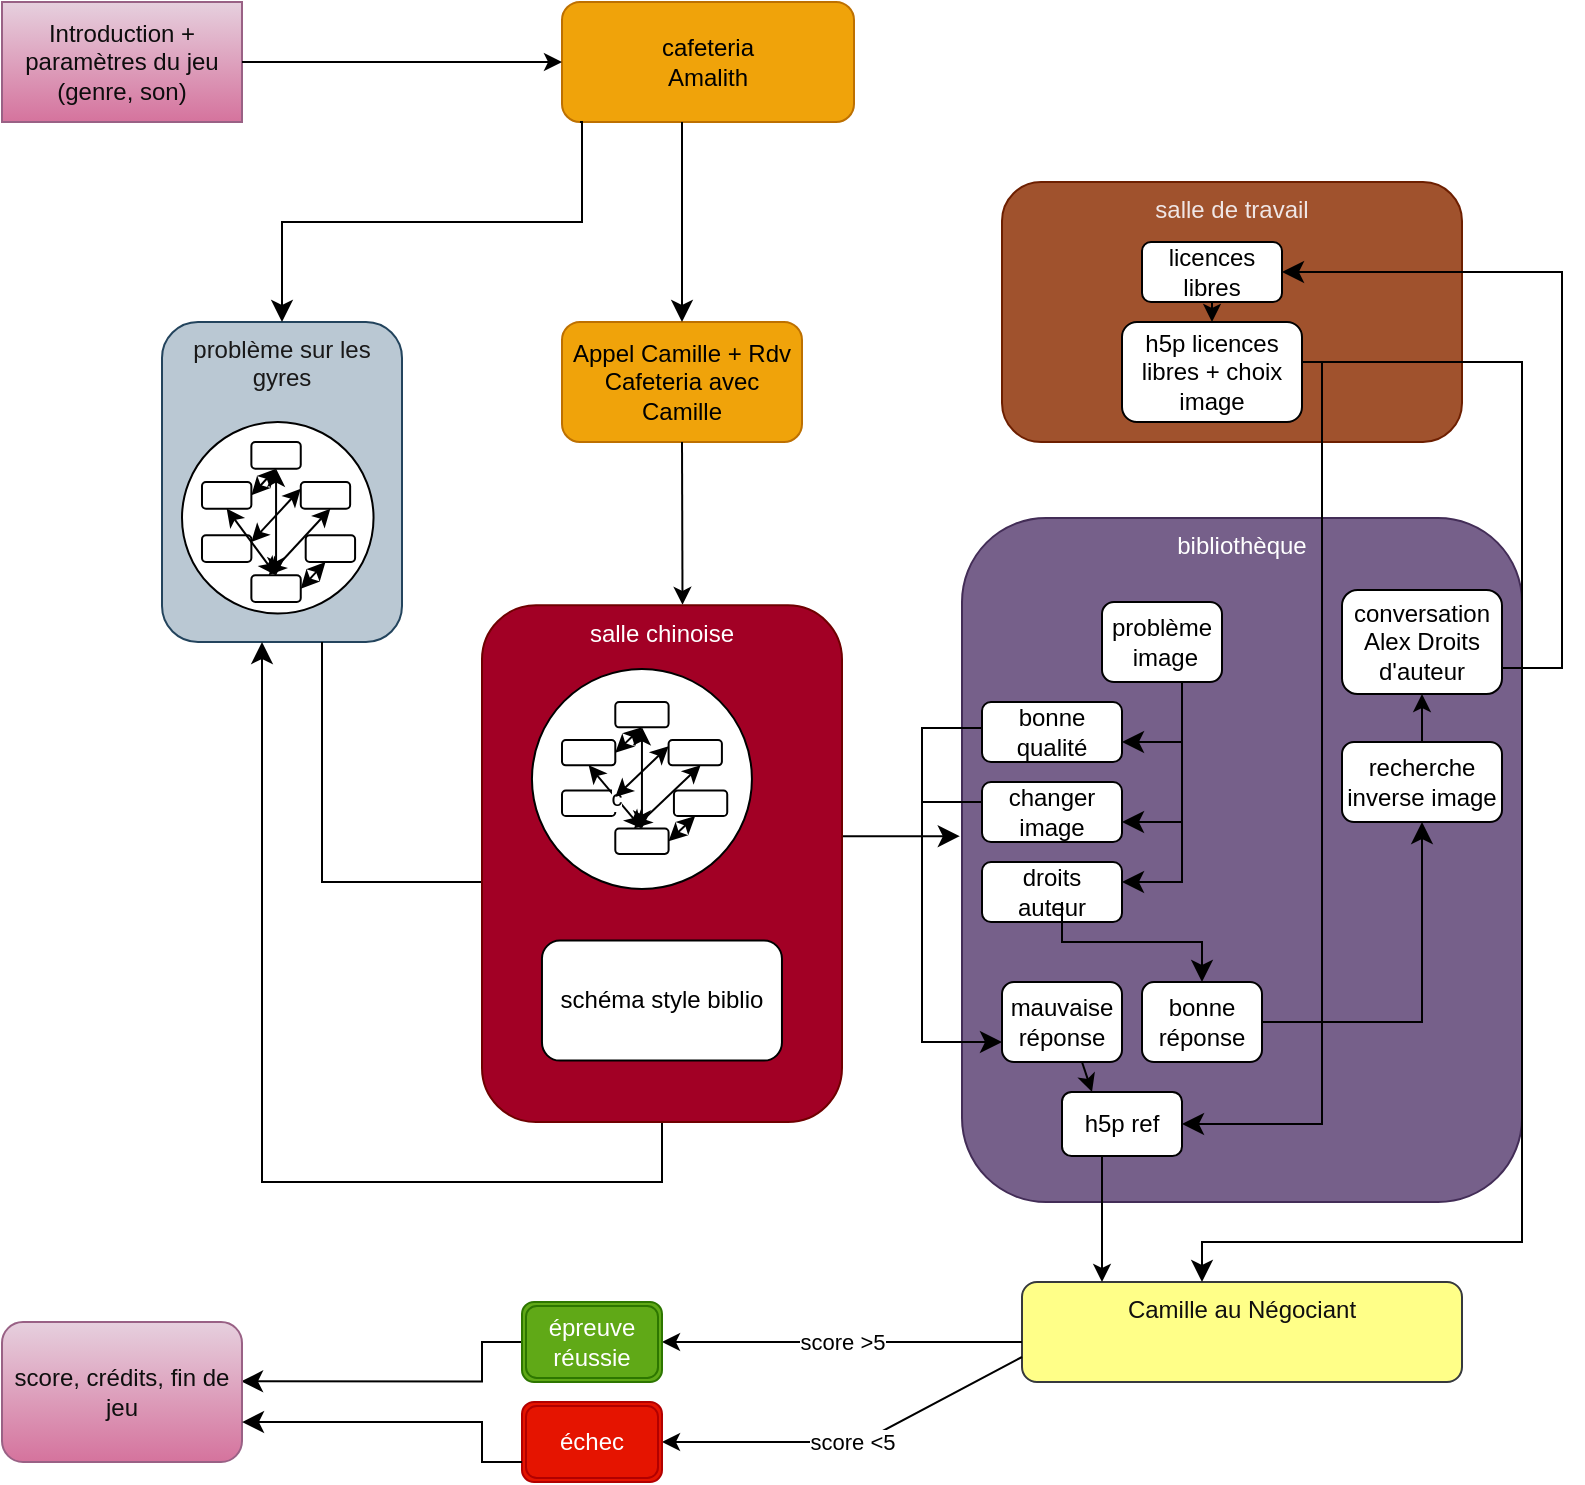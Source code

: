 <mxfile version="24.6.4" type="device">
  <diagram name="Page-1" id="BKQPUGV15Aehun0BCdUc">
    <mxGraphModel dx="1593" dy="929" grid="1" gridSize="10" guides="1" tooltips="1" connect="1" arrows="1" fold="1" page="1" pageScale="1" pageWidth="827" pageHeight="1169" math="0" shadow="0">
      <root>
        <mxCell id="0" />
        <mxCell id="1" parent="0" />
        <mxCell id="OHxrqMz_gVqF6dR1c65T-119" value="bibliothèque&lt;div&gt;&lt;br&gt;&lt;/div&gt;" style="rounded=1;whiteSpace=wrap;html=1;verticalAlign=top;fillColor=#76608a;strokeColor=#432D57;fontColor=#ffffff;" parent="1" vertex="1">
          <mxGeometry x="520" y="298" width="280" height="342" as="geometry" />
        </mxCell>
        <mxCell id="OHxrqMz_gVqF6dR1c65T-3" value="Introduction + paramètres du jeu (genre, son)" style="rounded=0;whiteSpace=wrap;html=1;fillColor=#e6d0de;strokeColor=#996185;gradientColor=#d5739d;fontColor=#0d0d0d;" parent="1" vertex="1">
          <mxGeometry x="40" y="40" width="120" height="60" as="geometry" />
        </mxCell>
        <mxCell id="OHxrqMz_gVqF6dR1c65T-4" value="cafeteria&lt;div&gt;Amalith&lt;/div&gt;" style="rounded=1;whiteSpace=wrap;html=1;fillColor=#f0a30a;fontColor=#000000;strokeColor=#BD7000;" parent="1" vertex="1">
          <mxGeometry x="320" y="40" width="146" height="60" as="geometry" />
        </mxCell>
        <mxCell id="OHxrqMz_gVqF6dR1c65T-5" value="&lt;font color=&quot;#1a1919&quot;&gt;problème sur les gyres&lt;/font&gt;" style="rounded=1;whiteSpace=wrap;html=1;verticalAlign=top;fillColor=#bac8d3;strokeColor=#23445d;" parent="1" vertex="1">
          <mxGeometry x="120" y="200" width="120" height="160" as="geometry" />
        </mxCell>
        <mxCell id="OHxrqMz_gVqF6dR1c65T-6" value="Appel Camille + Rdv Cafeteria avec Camille" style="rounded=1;whiteSpace=wrap;html=1;fillColor=#f0a30a;fontColor=#000000;strokeColor=#BD7000;" parent="1" vertex="1">
          <mxGeometry x="320" y="200" width="120" height="60" as="geometry" />
        </mxCell>
        <mxCell id="OHxrqMz_gVqF6dR1c65T-41" value="" style="group;verticalAlign=top;" parent="1" vertex="1" connectable="0">
          <mxGeometry x="130" y="250" width="100" height="110" as="geometry" />
        </mxCell>
        <mxCell id="OHxrqMz_gVqF6dR1c65T-42" value="" style="ellipse;whiteSpace=wrap;html=1;aspect=fixed;" parent="OHxrqMz_gVqF6dR1c65T-41" vertex="1">
          <mxGeometry width="95.773" height="95.773" as="geometry" />
        </mxCell>
        <mxCell id="OHxrqMz_gVqF6dR1c65T-43" value="" style="group" parent="OHxrqMz_gVqF6dR1c65T-41" vertex="1" connectable="0">
          <mxGeometry x="9.996" y="9.997" width="87.654" height="93.333" as="geometry" />
        </mxCell>
        <mxCell id="OHxrqMz_gVqF6dR1c65T-44" value="" style="rounded=1;whiteSpace=wrap;html=1;" parent="OHxrqMz_gVqF6dR1c65T-43" vertex="1">
          <mxGeometry x="24.691" width="24.691" height="13.333" as="geometry" />
        </mxCell>
        <mxCell id="OHxrqMz_gVqF6dR1c65T-45" value="" style="rounded=1;whiteSpace=wrap;html=1;" parent="OHxrqMz_gVqF6dR1c65T-43" vertex="1">
          <mxGeometry y="20.0" width="24.691" height="13.333" as="geometry" />
        </mxCell>
        <mxCell id="OHxrqMz_gVqF6dR1c65T-46" value="" style="rounded=1;whiteSpace=wrap;html=1;" parent="OHxrqMz_gVqF6dR1c65T-43" vertex="1">
          <mxGeometry x="49.383" y="20.0" width="24.691" height="13.333" as="geometry" />
        </mxCell>
        <mxCell id="OHxrqMz_gVqF6dR1c65T-47" value="" style="rounded=1;whiteSpace=wrap;html=1;" parent="OHxrqMz_gVqF6dR1c65T-43" vertex="1">
          <mxGeometry y="46.667" width="24.691" height="13.333" as="geometry" />
        </mxCell>
        <mxCell id="OHxrqMz_gVqF6dR1c65T-48" value="" style="rounded=1;whiteSpace=wrap;html=1;" parent="OHxrqMz_gVqF6dR1c65T-43" vertex="1">
          <mxGeometry x="51.852" y="46.667" width="24.691" height="13.333" as="geometry" />
        </mxCell>
        <mxCell id="OHxrqMz_gVqF6dR1c65T-49" value="" style="rounded=1;whiteSpace=wrap;html=1;" parent="OHxrqMz_gVqF6dR1c65T-43" vertex="1">
          <mxGeometry x="24.691" y="66.667" width="24.691" height="13.333" as="geometry" />
        </mxCell>
        <mxCell id="OHxrqMz_gVqF6dR1c65T-50" value="" style="endArrow=classic;startArrow=classic;html=1;rounded=0;" parent="OHxrqMz_gVqF6dR1c65T-43" edge="1">
          <mxGeometry width="50" height="50" relative="1" as="geometry">
            <mxPoint x="33.333" y="66.667" as="sourcePoint" />
            <mxPoint x="64.198" y="33.333" as="targetPoint" />
          </mxGeometry>
        </mxCell>
        <mxCell id="OHxrqMz_gVqF6dR1c65T-51" value="" style="endArrow=classic;startArrow=classic;html=1;rounded=0;exitX=0.5;exitY=0;exitDx=0;exitDy=0;" parent="OHxrqMz_gVqF6dR1c65T-43" source="OHxrqMz_gVqF6dR1c65T-49" edge="1">
          <mxGeometry width="50" height="50" relative="1" as="geometry">
            <mxPoint x="-18.519" y="66.667" as="sourcePoint" />
            <mxPoint x="12.346" y="33.333" as="targetPoint" />
          </mxGeometry>
        </mxCell>
        <mxCell id="OHxrqMz_gVqF6dR1c65T-52" value="" style="endArrow=classic;startArrow=classic;html=1;rounded=0;exitX=0.5;exitY=0;exitDx=0;exitDy=0;" parent="OHxrqMz_gVqF6dR1c65T-43" source="OHxrqMz_gVqF6dR1c65T-49" edge="1">
          <mxGeometry width="50" height="50" relative="1" as="geometry">
            <mxPoint x="6.173" y="46.667" as="sourcePoint" />
            <mxPoint x="37.037" y="13.333" as="targetPoint" />
          </mxGeometry>
        </mxCell>
        <mxCell id="OHxrqMz_gVqF6dR1c65T-53" value="" style="endArrow=classic;startArrow=classic;html=1;rounded=0;entryX=0.5;entryY=1;entryDx=0;entryDy=0;exitX=1;exitY=0.5;exitDx=0;exitDy=0;" parent="OHxrqMz_gVqF6dR1c65T-43" source="OHxrqMz_gVqF6dR1c65T-45" target="OHxrqMz_gVqF6dR1c65T-44" edge="1">
          <mxGeometry width="50" height="50" relative="1" as="geometry">
            <mxPoint x="-55.556" y="3.333" as="sourcePoint" />
            <mxPoint x="-24.691" y="-30.0" as="targetPoint" />
          </mxGeometry>
        </mxCell>
        <mxCell id="OHxrqMz_gVqF6dR1c65T-54" value="" style="endArrow=classic;startArrow=classic;html=1;rounded=0;" parent="OHxrqMz_gVqF6dR1c65T-43" edge="1">
          <mxGeometry width="50" height="50" relative="1" as="geometry">
            <mxPoint x="24.691" y="50.0" as="sourcePoint" />
            <mxPoint x="49.383" y="23.333" as="targetPoint" />
          </mxGeometry>
        </mxCell>
        <mxCell id="OHxrqMz_gVqF6dR1c65T-55" value="" style="endArrow=classic;startArrow=classic;html=1;rounded=0;" parent="OHxrqMz_gVqF6dR1c65T-43" edge="1">
          <mxGeometry width="50" height="50" relative="1" as="geometry">
            <mxPoint x="49.383" y="73.333" as="sourcePoint" />
            <mxPoint x="61.728" y="60.0" as="targetPoint" />
          </mxGeometry>
        </mxCell>
        <mxCell id="OHxrqMz_gVqF6dR1c65T-60" value="" style="edgeStyle=elbowEdgeStyle;elbow=vertical;endArrow=classic;html=1;curved=0;rounded=0;endSize=8;startSize=8;entryX=0.45;entryY=1.031;entryDx=0;entryDy=0;entryPerimeter=0;exitX=0.5;exitY=1;exitDx=0;exitDy=0;" parent="1" edge="1" source="OHxrqMz_gVqF6dR1c65T-7">
          <mxGeometry width="50" height="50" relative="1" as="geometry">
            <mxPoint x="371" y="640" as="sourcePoint" />
            <mxPoint x="170" y="360.0" as="targetPoint" />
            <Array as="points">
              <mxPoint x="270" y="630" />
            </Array>
          </mxGeometry>
        </mxCell>
        <mxCell id="OHxrqMz_gVqF6dR1c65T-62" value="" style="edgeStyle=segmentEdgeStyle;endArrow=classic;html=1;curved=0;rounded=0;endSize=8;startSize=8;entryX=0.5;entryY=0;entryDx=0;entryDy=0;" parent="1" target="OHxrqMz_gVqF6dR1c65T-5" edge="1">
          <mxGeometry width="50" height="50" relative="1" as="geometry">
            <mxPoint x="329" y="100" as="sourcePoint" />
            <mxPoint x="379" y="50" as="targetPoint" />
            <Array as="points">
              <mxPoint x="330" y="100" />
              <mxPoint x="330" y="150" />
              <mxPoint x="180" y="150" />
            </Array>
          </mxGeometry>
        </mxCell>
        <mxCell id="OHxrqMz_gVqF6dR1c65T-63" value="" style="edgeStyle=segmentEdgeStyle;endArrow=classic;html=1;curved=0;rounded=0;endSize=8;startSize=8;entryX=0.5;entryY=0;entryDx=0;entryDy=0;" parent="1" target="OHxrqMz_gVqF6dR1c65T-6" edge="1">
          <mxGeometry width="50" height="50" relative="1" as="geometry">
            <mxPoint x="380" y="100" as="sourcePoint" />
            <mxPoint x="380" y="50" as="targetPoint" />
            <Array as="points">
              <mxPoint x="380" y="100" />
            </Array>
          </mxGeometry>
        </mxCell>
        <mxCell id="OHxrqMz_gVqF6dR1c65T-65" value="" style="edgeStyle=segmentEdgeStyle;endArrow=classic;html=1;curved=0;rounded=0;endSize=8;startSize=8;exitX=0.992;exitY=0.447;exitDx=0;exitDy=0;exitPerimeter=0;entryX=-0.004;entryY=0.463;entryDx=0;entryDy=0;entryPerimeter=0;" parent="1" source="OHxrqMz_gVqF6dR1c65T-7" edge="1" target="OHxrqMz_gVqF6dR1c65T-119">
          <mxGeometry width="50" height="50" relative="1" as="geometry">
            <mxPoint x="490" y="450" as="sourcePoint" />
            <mxPoint x="520" y="450" as="targetPoint" />
          </mxGeometry>
        </mxCell>
        <mxCell id="OHxrqMz_gVqF6dR1c65T-86" value="problème&lt;div&gt;&lt;span style=&quot;background-color: initial;&quot;&gt;&amp;nbsp;image&lt;/span&gt;&lt;/div&gt;" style="rounded=1;whiteSpace=wrap;html=1;" parent="1" vertex="1">
          <mxGeometry x="590" y="340" width="60" height="40" as="geometry" />
        </mxCell>
        <mxCell id="OHxrqMz_gVqF6dR1c65T-87" value="bonne qualité" style="rounded=1;whiteSpace=wrap;html=1;" parent="1" vertex="1">
          <mxGeometry x="530" y="390" width="70" height="30" as="geometry" />
        </mxCell>
        <mxCell id="OHxrqMz_gVqF6dR1c65T-88" value="changer image" style="rounded=1;whiteSpace=wrap;html=1;" parent="1" vertex="1">
          <mxGeometry x="530" y="430" width="70" height="30" as="geometry" />
        </mxCell>
        <mxCell id="OHxrqMz_gVqF6dR1c65T-89" value="droits&lt;div&gt;auteur&lt;/div&gt;" style="rounded=1;whiteSpace=wrap;html=1;" parent="1" vertex="1">
          <mxGeometry x="530" y="470" width="70" height="30" as="geometry" />
        </mxCell>
        <mxCell id="OHxrqMz_gVqF6dR1c65T-91" value="" style="edgeStyle=segmentEdgeStyle;endArrow=classic;html=1;curved=0;rounded=0;endSize=8;startSize=8;" parent="1" edge="1">
          <mxGeometry width="50" height="50" relative="1" as="geometry">
            <mxPoint x="630" y="380" as="sourcePoint" />
            <mxPoint x="600" y="410" as="targetPoint" />
            <Array as="points">
              <mxPoint x="630" y="410" />
              <mxPoint x="600" y="410" />
            </Array>
          </mxGeometry>
        </mxCell>
        <mxCell id="OHxrqMz_gVqF6dR1c65T-93" value="" style="edgeStyle=segmentEdgeStyle;endArrow=classic;html=1;curved=0;rounded=0;endSize=8;startSize=8;" parent="1" edge="1">
          <mxGeometry width="50" height="50" relative="1" as="geometry">
            <mxPoint x="200" y="360" as="sourcePoint" />
            <mxPoint x="300" y="480" as="targetPoint" />
            <Array as="points">
              <mxPoint x="200" y="480" />
              <mxPoint x="302" y="480" />
            </Array>
          </mxGeometry>
        </mxCell>
        <mxCell id="OHxrqMz_gVqF6dR1c65T-94" value="" style="edgeStyle=segmentEdgeStyle;endArrow=classic;html=1;curved=0;rounded=0;endSize=8;startSize=8;" parent="1" edge="1">
          <mxGeometry width="50" height="50" relative="1" as="geometry">
            <mxPoint x="630" y="390" as="sourcePoint" />
            <mxPoint x="600" y="450" as="targetPoint" />
            <Array as="points">
              <mxPoint x="630" y="450" />
              <mxPoint x="600" y="450" />
            </Array>
          </mxGeometry>
        </mxCell>
        <mxCell id="OHxrqMz_gVqF6dR1c65T-95" value="" style="edgeStyle=segmentEdgeStyle;endArrow=classic;html=1;curved=0;rounded=0;endSize=8;startSize=8;" parent="1" edge="1">
          <mxGeometry width="50" height="50" relative="1" as="geometry">
            <mxPoint x="630" y="420" as="sourcePoint" />
            <mxPoint x="600" y="480" as="targetPoint" />
            <Array as="points">
              <mxPoint x="630" y="480" />
              <mxPoint x="600" y="480" />
            </Array>
          </mxGeometry>
        </mxCell>
        <mxCell id="OHxrqMz_gVqF6dR1c65T-96" value="" style="edgeStyle=segmentEdgeStyle;endArrow=classic;html=1;curved=0;rounded=0;endSize=8;startSize=8;movable=1;resizable=1;rotatable=1;deletable=1;editable=1;locked=0;connectable=1;" parent="1" target="OHxrqMz_gVqF6dR1c65T-101" edge="1">
          <mxGeometry width="50" height="50" relative="1" as="geometry">
            <mxPoint x="530" y="403" as="sourcePoint" />
            <mxPoint x="550" y="680" as="targetPoint" />
            <Array as="points">
              <mxPoint x="500" y="403" />
              <mxPoint x="500" y="560" />
            </Array>
          </mxGeometry>
        </mxCell>
        <mxCell id="OHxrqMz_gVqF6dR1c65T-98" value="" style="endArrow=none;html=1;rounded=0;" parent="1" edge="1">
          <mxGeometry width="50" height="50" relative="1" as="geometry">
            <mxPoint x="500" y="440" as="sourcePoint" />
            <mxPoint x="530" y="440" as="targetPoint" />
          </mxGeometry>
        </mxCell>
        <mxCell id="OHxrqMz_gVqF6dR1c65T-101" value="mauvaise réponse" style="rounded=1;whiteSpace=wrap;html=1;" parent="1" vertex="1">
          <mxGeometry x="540" y="530" width="60" height="40" as="geometry" />
        </mxCell>
        <mxCell id="OHxrqMz_gVqF6dR1c65T-102" value="" style="edgeStyle=segmentEdgeStyle;endArrow=classic;html=1;curved=0;rounded=0;endSize=8;startSize=8;entryX=0.5;entryY=0;entryDx=0;entryDy=0;" parent="1" target="OHxrqMz_gVqF6dR1c65T-103" edge="1">
          <mxGeometry width="50" height="50" relative="1" as="geometry">
            <mxPoint x="570" y="490" as="sourcePoint" />
            <mxPoint x="620" y="520" as="targetPoint" />
            <Array as="points">
              <mxPoint x="570" y="510" />
              <mxPoint x="640" y="510" />
            </Array>
          </mxGeometry>
        </mxCell>
        <mxCell id="OHxrqMz_gVqF6dR1c65T-103" value="bonne réponse" style="rounded=1;whiteSpace=wrap;html=1;" parent="1" vertex="1">
          <mxGeometry x="610" y="530" width="60" height="40" as="geometry" />
        </mxCell>
        <mxCell id="OHxrqMz_gVqF6dR1c65T-105" value="conversation Alex Droits d&#39;auteur" style="rounded=1;whiteSpace=wrap;html=1;" parent="1" vertex="1">
          <mxGeometry x="710" y="334" width="80" height="52" as="geometry" />
        </mxCell>
        <mxCell id="OHxrqMz_gVqF6dR1c65T-106" value="h5p ref" style="rounded=1;whiteSpace=wrap;html=1;" parent="1" vertex="1">
          <mxGeometry x="570" y="585" width="60" height="32" as="geometry" />
        </mxCell>
        <mxCell id="OHxrqMz_gVqF6dR1c65T-107" value="" style="endArrow=classic;html=1;rounded=0;entryX=0.25;entryY=0;entryDx=0;entryDy=0;" parent="1" target="OHxrqMz_gVqF6dR1c65T-106" edge="1">
          <mxGeometry width="50" height="50" relative="1" as="geometry">
            <mxPoint x="580" y="570" as="sourcePoint" />
            <mxPoint x="630" y="520" as="targetPoint" />
          </mxGeometry>
        </mxCell>
        <mxCell id="OHxrqMz_gVqF6dR1c65T-108" value="recherche inverse image" style="rounded=1;whiteSpace=wrap;html=1;" parent="1" vertex="1">
          <mxGeometry x="710" y="410" width="80" height="40" as="geometry" />
        </mxCell>
        <mxCell id="OHxrqMz_gVqF6dR1c65T-109" value="" style="endArrow=classic;html=1;rounded=0;entryX=0;entryY=0.5;entryDx=0;entryDy=0;" parent="1" target="OHxrqMz_gVqF6dR1c65T-4" edge="1">
          <mxGeometry width="50" height="50" relative="1" as="geometry">
            <mxPoint x="160" y="70" as="sourcePoint" />
            <mxPoint x="210" y="20" as="targetPoint" />
          </mxGeometry>
        </mxCell>
        <mxCell id="OHxrqMz_gVqF6dR1c65T-110" value="&lt;font color=&quot;#efe6e6&quot;&gt;salle de travail&lt;/font&gt;" style="rounded=1;whiteSpace=wrap;html=1;verticalAlign=top;fillColor=#a0522d;strokeColor=#6D1F00;fontColor=#ffffff;" parent="1" vertex="1">
          <mxGeometry x="540" y="130" width="230" height="130" as="geometry" />
        </mxCell>
        <mxCell id="OHxrqMz_gVqF6dR1c65T-111" value="licences libres" style="rounded=1;whiteSpace=wrap;html=1;" parent="1" vertex="1">
          <mxGeometry x="610" y="160" width="70" height="30" as="geometry" />
        </mxCell>
        <mxCell id="OHxrqMz_gVqF6dR1c65T-112" value="h5p licences libres + choix image" style="rounded=1;whiteSpace=wrap;html=1;" parent="1" vertex="1">
          <mxGeometry x="600" y="200" width="90" height="50" as="geometry" />
        </mxCell>
        <mxCell id="OHxrqMz_gVqF6dR1c65T-114" value="&lt;font color=&quot;#100f0f&quot;&gt;Camille au Négociant&lt;/font&gt;&lt;div&gt;&lt;br&gt;&lt;/div&gt;" style="rounded=1;whiteSpace=wrap;html=1;verticalAlign=top;fillColor=#ffff88;strokeColor=#36393d;" parent="1" vertex="1">
          <mxGeometry x="550" y="680" width="220" height="50" as="geometry" />
        </mxCell>
        <mxCell id="OHxrqMz_gVqF6dR1c65T-115" value="" style="edgeStyle=segmentEdgeStyle;endArrow=classic;html=1;curved=0;rounded=0;endSize=8;startSize=8;exitX=0;exitY=0.5;exitDx=0;exitDy=0;entryX=0.996;entryY=0.424;entryDx=0;entryDy=0;entryPerimeter=0;" parent="1" target="OHxrqMz_gVqF6dR1c65T-132" edge="1">
          <mxGeometry width="50" height="50" relative="1" as="geometry">
            <mxPoint x="300" y="710" as="sourcePoint" />
            <mxPoint x="170" y="730" as="targetPoint" />
            <Array as="points">
              <mxPoint x="280" y="710" />
              <mxPoint x="280" y="730" />
            </Array>
          </mxGeometry>
        </mxCell>
        <mxCell id="OHxrqMz_gVqF6dR1c65T-116" value="" style="edgeStyle=segmentEdgeStyle;endArrow=classic;html=1;curved=0;rounded=0;endSize=8;startSize=8;entryX=1;entryY=0.5;entryDx=0;entryDy=0;" parent="1" target="OHxrqMz_gVqF6dR1c65T-106" edge="1">
          <mxGeometry width="50" height="50" relative="1" as="geometry">
            <mxPoint x="690" y="220" as="sourcePoint" />
            <mxPoint x="730" y="590" as="targetPoint" />
            <Array as="points">
              <mxPoint x="700" y="220" />
              <mxPoint x="700" y="601" />
            </Array>
          </mxGeometry>
        </mxCell>
        <mxCell id="OHxrqMz_gVqF6dR1c65T-117" value="" style="edgeStyle=segmentEdgeStyle;endArrow=classic;html=1;curved=0;rounded=0;endSize=8;startSize=8;" parent="1" edge="1">
          <mxGeometry width="50" height="50" relative="1" as="geometry">
            <mxPoint x="690" y="220" as="sourcePoint" />
            <mxPoint x="640" y="680" as="targetPoint" />
            <Array as="points">
              <mxPoint x="800" y="220" />
              <mxPoint x="800" y="660" />
              <mxPoint x="640" y="660" />
            </Array>
          </mxGeometry>
        </mxCell>
        <mxCell id="OHxrqMz_gVqF6dR1c65T-118" value="" style="endArrow=classic;html=1;rounded=0;" parent="1" edge="1">
          <mxGeometry width="50" height="50" relative="1" as="geometry">
            <mxPoint x="590" y="617" as="sourcePoint" />
            <mxPoint x="590" y="680" as="targetPoint" />
          </mxGeometry>
        </mxCell>
        <mxCell id="OHxrqMz_gVqF6dR1c65T-120" value="" style="edgeStyle=segmentEdgeStyle;endArrow=classic;html=1;curved=0;rounded=0;endSize=8;startSize=8;exitX=1;exitY=0.75;exitDx=0;exitDy=0;entryX=1;entryY=0.5;entryDx=0;entryDy=0;" parent="1" source="OHxrqMz_gVqF6dR1c65T-105" target="OHxrqMz_gVqF6dR1c65T-111" edge="1">
          <mxGeometry width="50" height="50" relative="1" as="geometry">
            <mxPoint x="800" y="370" as="sourcePoint" />
            <mxPoint x="810" y="100" as="targetPoint" />
            <Array as="points">
              <mxPoint x="820" y="373" />
              <mxPoint x="820" y="175" />
            </Array>
          </mxGeometry>
        </mxCell>
        <mxCell id="OHxrqMz_gVqF6dR1c65T-121" value="" style="endArrow=classic;html=1;rounded=0;entryX=0.5;entryY=0;entryDx=0;entryDy=0;exitX=0.5;exitY=1;exitDx=0;exitDy=0;" parent="1" source="OHxrqMz_gVqF6dR1c65T-111" target="OHxrqMz_gVqF6dR1c65T-112" edge="1">
          <mxGeometry width="50" height="50" relative="1" as="geometry">
            <mxPoint x="650" y="180" as="sourcePoint" />
            <mxPoint x="700" y="130" as="targetPoint" />
          </mxGeometry>
        </mxCell>
        <mxCell id="OHxrqMz_gVqF6dR1c65T-122" value="" style="edgeStyle=segmentEdgeStyle;endArrow=classic;html=1;curved=0;rounded=0;endSize=8;startSize=8;entryX=0.5;entryY=1;entryDx=0;entryDy=0;" parent="1" target="OHxrqMz_gVqF6dR1c65T-108" edge="1">
          <mxGeometry width="50" height="50" relative="1" as="geometry">
            <mxPoint x="670" y="550" as="sourcePoint" />
            <mxPoint x="720" y="500" as="targetPoint" />
            <Array as="points">
              <mxPoint x="750" y="550" />
            </Array>
          </mxGeometry>
        </mxCell>
        <mxCell id="OHxrqMz_gVqF6dR1c65T-123" value="" style="endArrow=classic;html=1;rounded=0;" parent="1" edge="1">
          <mxGeometry relative="1" as="geometry">
            <mxPoint x="550" y="710" as="sourcePoint" />
            <mxPoint x="370" y="710" as="targetPoint" />
          </mxGeometry>
        </mxCell>
        <mxCell id="OHxrqMz_gVqF6dR1c65T-124" value="score &amp;gt;5" style="edgeLabel;resizable=0;html=1;;align=center;verticalAlign=middle;" parent="OHxrqMz_gVqF6dR1c65T-123" connectable="0" vertex="1">
          <mxGeometry relative="1" as="geometry" />
        </mxCell>
        <mxCell id="OHxrqMz_gVqF6dR1c65T-127" value="" style="endArrow=classic;html=1;rounded=0;exitX=0;exitY=0.75;exitDx=0;exitDy=0;" parent="1" source="OHxrqMz_gVqF6dR1c65T-114" edge="1">
          <mxGeometry relative="1" as="geometry">
            <mxPoint x="560" y="720" as="sourcePoint" />
            <mxPoint x="370" y="760" as="targetPoint" />
            <Array as="points">
              <mxPoint x="470" y="760" />
            </Array>
          </mxGeometry>
        </mxCell>
        <mxCell id="OHxrqMz_gVqF6dR1c65T-128" value="score &amp;lt;5" style="edgeLabel;resizable=0;html=1;;align=center;verticalAlign=middle;" parent="OHxrqMz_gVqF6dR1c65T-127" connectable="0" vertex="1">
          <mxGeometry relative="1" as="geometry" />
        </mxCell>
        <mxCell id="OHxrqMz_gVqF6dR1c65T-130" value="épreuve réussie" style="shape=ext;double=1;rounded=1;whiteSpace=wrap;html=1;fillColor=#60a917;fontColor=#ffffff;strokeColor=#2D7600;" parent="1" vertex="1">
          <mxGeometry x="300" y="690" width="70" height="40" as="geometry" />
        </mxCell>
        <mxCell id="OHxrqMz_gVqF6dR1c65T-131" value="échec" style="shape=ext;double=1;rounded=1;whiteSpace=wrap;html=1;fillColor=#e51400;fontColor=#ffffff;strokeColor=#B20000;" parent="1" vertex="1">
          <mxGeometry x="300" y="740" width="70" height="40" as="geometry" />
        </mxCell>
        <mxCell id="OHxrqMz_gVqF6dR1c65T-132" value="score, crédits, fin de jeu" style="rounded=1;whiteSpace=wrap;html=1;fillColor=#e6d0de;gradientColor=#d5739d;strokeColor=#996185;fontColor=#0f0f0f;" parent="1" vertex="1">
          <mxGeometry x="40" y="700" width="120" height="70" as="geometry" />
        </mxCell>
        <mxCell id="OHxrqMz_gVqF6dR1c65T-134" value="" style="edgeStyle=segmentEdgeStyle;endArrow=classic;html=1;curved=0;rounded=0;endSize=8;startSize=8;entryX=1.017;entryY=0.643;entryDx=0;entryDy=0;exitX=0;exitY=0.75;exitDx=0;exitDy=0;entryPerimeter=0;" parent="1" source="OHxrqMz_gVqF6dR1c65T-131" edge="1">
          <mxGeometry width="50" height="50" relative="1" as="geometry">
            <mxPoint x="297.96" y="765" as="sourcePoint" />
            <mxPoint x="160.0" y="750.01" as="targetPoint" />
            <Array as="points">
              <mxPoint x="280" y="770" />
              <mxPoint x="280" y="750" />
            </Array>
          </mxGeometry>
        </mxCell>
        <mxCell id="OHxrqMz_gVqF6dR1c65T-136" value="" style="endArrow=classic;html=1;rounded=0;entryX=0.5;entryY=1;entryDx=0;entryDy=0;" parent="1" target="OHxrqMz_gVqF6dR1c65T-105" edge="1">
          <mxGeometry width="50" height="50" relative="1" as="geometry">
            <mxPoint x="750" y="410" as="sourcePoint" />
            <mxPoint x="800" y="360" as="targetPoint" />
          </mxGeometry>
        </mxCell>
        <mxCell id="OHxrqMz_gVqF6dR1c65T-137" value="" style="endArrow=classic;html=1;rounded=0;exitX=0.5;exitY=1;exitDx=0;exitDy=0;entryX=0.557;entryY=-0.001;entryDx=0;entryDy=0;entryPerimeter=0;" parent="1" source="OHxrqMz_gVqF6dR1c65T-6" target="OHxrqMz_gVqF6dR1c65T-7" edge="1">
          <mxGeometry width="50" height="50" relative="1" as="geometry">
            <mxPoint x="380" y="263" as="sourcePoint" />
            <mxPoint x="372" y="340" as="targetPoint" />
          </mxGeometry>
        </mxCell>
        <mxCell id="OHxrqMz_gVqF6dR1c65T-7" value="salle chinoise" style="rounded=1;whiteSpace=wrap;html=1;verticalAlign=top;container=0;fillColor=#a20025;fontColor=#ffffff;strokeColor=#6F0000;" parent="1" vertex="1">
          <mxGeometry x="280" y="341.68" width="180" height="258.32" as="geometry" />
        </mxCell>
        <mxCell id="OHxrqMz_gVqF6dR1c65T-39" value="" style="group" parent="1" vertex="1" connectable="0">
          <mxGeometry x="320.0" y="389.997" width="159.95" height="197.003" as="geometry" />
        </mxCell>
        <mxCell id="OHxrqMz_gVqF6dR1c65T-24" value="" style="ellipse;whiteSpace=wrap;html=1;aspect=fixed;" parent="OHxrqMz_gVqF6dR1c65T-39" vertex="1">
          <mxGeometry x="-15.03" y="-16.527" width="110" height="110" as="geometry" />
        </mxCell>
        <mxCell id="OHxrqMz_gVqF6dR1c65T-25" value="" style="rounded=1;whiteSpace=wrap;html=1;" parent="OHxrqMz_gVqF6dR1c65T-39" vertex="1">
          <mxGeometry x="26.649" width="26.649" height="12.66" as="geometry" />
        </mxCell>
        <mxCell id="OHxrqMz_gVqF6dR1c65T-26" value="" style="rounded=1;whiteSpace=wrap;html=1;" parent="OHxrqMz_gVqF6dR1c65T-39" vertex="1">
          <mxGeometry y="18.99" width="26.649" height="12.66" as="geometry" />
        </mxCell>
        <mxCell id="OHxrqMz_gVqF6dR1c65T-27" value="" style="rounded=1;whiteSpace=wrap;html=1;" parent="OHxrqMz_gVqF6dR1c65T-39" vertex="1">
          <mxGeometry x="53.298" y="18.99" width="26.649" height="12.66" as="geometry" />
        </mxCell>
        <mxCell id="OHxrqMz_gVqF6dR1c65T-28" value="" style="rounded=1;whiteSpace=wrap;html=1;" parent="OHxrqMz_gVqF6dR1c65T-39" vertex="1">
          <mxGeometry y="44.309" width="26.649" height="12.66" as="geometry" />
        </mxCell>
        <mxCell id="OHxrqMz_gVqF6dR1c65T-29" value="" style="rounded=1;whiteSpace=wrap;html=1;" parent="OHxrqMz_gVqF6dR1c65T-39" vertex="1">
          <mxGeometry x="55.963" y="44.309" width="26.649" height="12.66" as="geometry" />
        </mxCell>
        <mxCell id="OHxrqMz_gVqF6dR1c65T-30" value="" style="rounded=1;whiteSpace=wrap;html=1;" parent="OHxrqMz_gVqF6dR1c65T-39" vertex="1">
          <mxGeometry x="26.649" y="63.298" width="26.649" height="12.66" as="geometry" />
        </mxCell>
        <mxCell id="OHxrqMz_gVqF6dR1c65T-33" value="" style="endArrow=classic;startArrow=classic;html=1;rounded=0;" parent="OHxrqMz_gVqF6dR1c65T-39" edge="1">
          <mxGeometry width="50" height="50" relative="1" as="geometry">
            <mxPoint x="35.976" y="63.298" as="sourcePoint" />
            <mxPoint x="69.287" y="31.649" as="targetPoint" />
          </mxGeometry>
        </mxCell>
        <mxCell id="OHxrqMz_gVqF6dR1c65T-36" value="c" style="endArrow=classic;startArrow=classic;html=1;rounded=0;exitX=0.5;exitY=0;exitDx=0;exitDy=0;" parent="OHxrqMz_gVqF6dR1c65T-39" source="OHxrqMz_gVqF6dR1c65T-30" edge="1">
          <mxGeometry width="50" height="50" relative="1" as="geometry">
            <mxPoint x="-19.987" y="63.298" as="sourcePoint" />
            <mxPoint x="13.324" y="31.649" as="targetPoint" />
          </mxGeometry>
        </mxCell>
        <mxCell id="OHxrqMz_gVqF6dR1c65T-38" value="" style="endArrow=classic;startArrow=classic;html=1;rounded=0;exitX=0.5;exitY=0;exitDx=0;exitDy=0;" parent="OHxrqMz_gVqF6dR1c65T-39" source="OHxrqMz_gVqF6dR1c65T-30" edge="1">
          <mxGeometry width="50" height="50" relative="1" as="geometry">
            <mxPoint x="6.662" y="44.309" as="sourcePoint" />
            <mxPoint x="39.973" y="12.66" as="targetPoint" />
          </mxGeometry>
        </mxCell>
        <mxCell id="OHxrqMz_gVqF6dR1c65T-31" value="" style="endArrow=classic;startArrow=classic;html=1;rounded=0;entryX=0.5;entryY=1;entryDx=0;entryDy=0;exitX=1;exitY=0.5;exitDx=0;exitDy=0;" parent="OHxrqMz_gVqF6dR1c65T-39" source="OHxrqMz_gVqF6dR1c65T-26" target="OHxrqMz_gVqF6dR1c65T-25" edge="1">
          <mxGeometry width="50" height="50" relative="1" as="geometry">
            <mxPoint x="-59.96" y="3.165" as="sourcePoint" />
            <mxPoint x="-26.649" y="-28.484" as="targetPoint" />
          </mxGeometry>
        </mxCell>
        <mxCell id="OHxrqMz_gVqF6dR1c65T-35" value="" style="endArrow=classic;startArrow=classic;html=1;rounded=0;" parent="OHxrqMz_gVqF6dR1c65T-39" edge="1">
          <mxGeometry width="50" height="50" relative="1" as="geometry">
            <mxPoint x="26.649" y="47.474" as="sourcePoint" />
            <mxPoint x="53.298" y="22.154" as="targetPoint" />
          </mxGeometry>
        </mxCell>
        <mxCell id="OHxrqMz_gVqF6dR1c65T-37" value="" style="endArrow=classic;startArrow=classic;html=1;rounded=0;" parent="OHxrqMz_gVqF6dR1c65T-39" edge="1">
          <mxGeometry width="50" height="50" relative="1" as="geometry">
            <mxPoint x="53.298" y="69.628" as="sourcePoint" />
            <mxPoint x="66.622" y="56.969" as="targetPoint" />
          </mxGeometry>
        </mxCell>
        <mxCell id="OHxrqMz_gVqF6dR1c65T-84" value="" style="group" parent="OHxrqMz_gVqF6dR1c65T-39" vertex="1" connectable="0">
          <mxGeometry x="-60.0" y="-12.997" width="219.95" height="210" as="geometry" />
        </mxCell>
        <mxCell id="OHxrqMz_gVqF6dR1c65T-57" value="schéma style biblio" style="rounded=1;whiteSpace=wrap;html=1;" parent="OHxrqMz_gVqF6dR1c65T-84" vertex="1">
          <mxGeometry x="49.98" y="132.31" width="120" height="60" as="geometry" />
        </mxCell>
      </root>
    </mxGraphModel>
  </diagram>
</mxfile>

